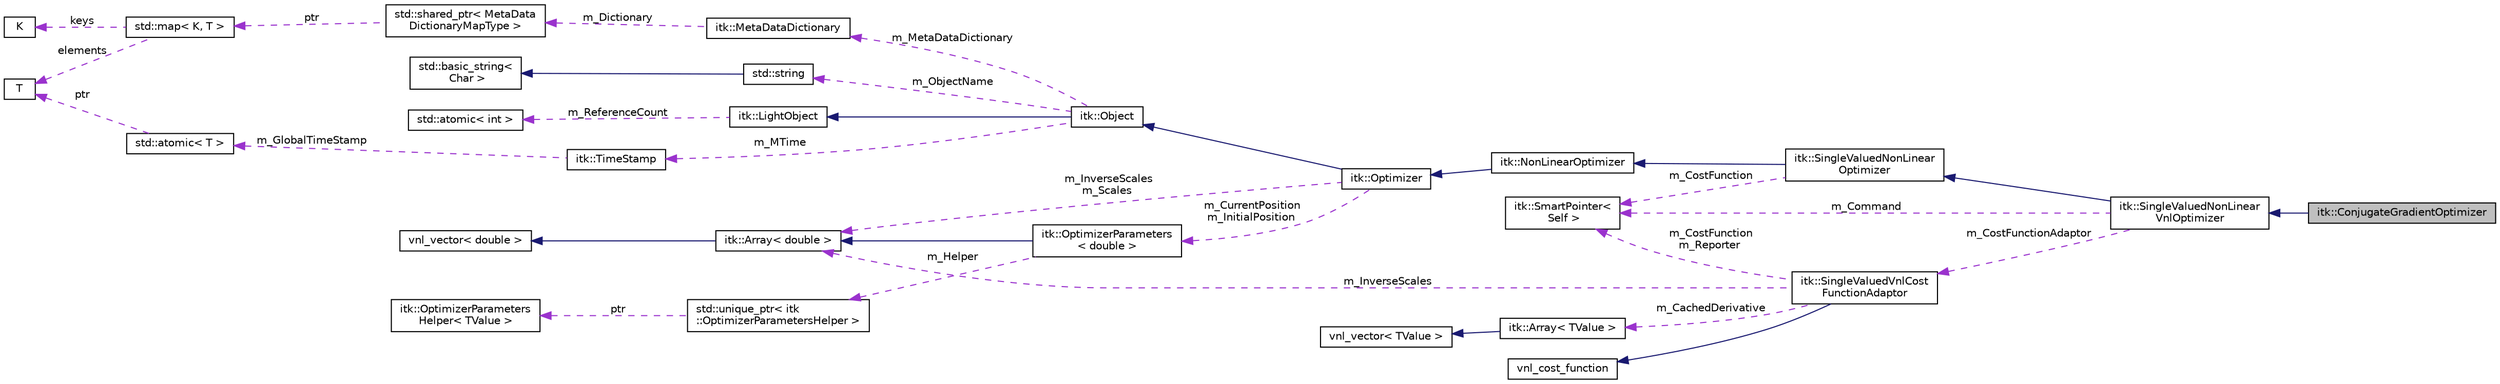 digraph "itk::ConjugateGradientOptimizer"
{
 // LATEX_PDF_SIZE
  edge [fontname="Helvetica",fontsize="10",labelfontname="Helvetica",labelfontsize="10"];
  node [fontname="Helvetica",fontsize="10",shape=record];
  rankdir="LR";
  Node1 [label="itk::ConjugateGradientOptimizer",height=0.2,width=0.4,color="black", fillcolor="grey75", style="filled", fontcolor="black",tooltip="Wrap of the vnl_conjugate_gradient."];
  Node2 -> Node1 [dir="back",color="midnightblue",fontsize="10",style="solid",fontname="Helvetica"];
  Node2 [label="itk::SingleValuedNonLinear\lVnlOptimizer",height=0.2,width=0.4,color="black", fillcolor="white", style="filled",URL="$classitk_1_1SingleValuedNonLinearVnlOptimizer.html",tooltip="This class is a base for the Optimization methods that optimize a single valued function."];
  Node3 -> Node2 [dir="back",color="midnightblue",fontsize="10",style="solid",fontname="Helvetica"];
  Node3 [label="itk::SingleValuedNonLinear\lOptimizer",height=0.2,width=0.4,color="black", fillcolor="white", style="filled",URL="$classitk_1_1SingleValuedNonLinearOptimizer.html",tooltip="This class is a base for the Optimization methods that optimize a single valued function."];
  Node4 -> Node3 [dir="back",color="midnightblue",fontsize="10",style="solid",fontname="Helvetica"];
  Node4 [label="itk::NonLinearOptimizer",height=0.2,width=0.4,color="black", fillcolor="white", style="filled",URL="$classitk_1_1NonLinearOptimizer.html",tooltip="Wrap of the vnl_nonlinear_minimizer to be adapted."];
  Node5 -> Node4 [dir="back",color="midnightblue",fontsize="10",style="solid",fontname="Helvetica"];
  Node5 [label="itk::Optimizer",height=0.2,width=0.4,color="black", fillcolor="white", style="filled",URL="$classitk_1_1Optimizer.html",tooltip="Generic representation for an optimization method."];
  Node6 -> Node5 [dir="back",color="midnightblue",fontsize="10",style="solid",fontname="Helvetica"];
  Node6 [label="itk::Object",height=0.2,width=0.4,color="black", fillcolor="white", style="filled",URL="$classitk_1_1Object.html",tooltip="Base class for most ITK classes."];
  Node7 -> Node6 [dir="back",color="midnightblue",fontsize="10",style="solid",fontname="Helvetica"];
  Node7 [label="itk::LightObject",height=0.2,width=0.4,color="black", fillcolor="white", style="filled",URL="$classitk_1_1LightObject.html",tooltip="Light weight base class for most itk classes."];
  Node8 -> Node7 [dir="back",color="darkorchid3",fontsize="10",style="dashed",label=" m_ReferenceCount" ,fontname="Helvetica"];
  Node8 [label="std::atomic\< int \>",height=0.2,width=0.4,color="black", fillcolor="white", style="filled",tooltip=" "];
  Node9 -> Node6 [dir="back",color="darkorchid3",fontsize="10",style="dashed",label=" m_MTime" ,fontname="Helvetica"];
  Node9 [label="itk::TimeStamp",height=0.2,width=0.4,color="black", fillcolor="white", style="filled",URL="$classitk_1_1TimeStamp.html",tooltip="Generate a unique, increasing time value."];
  Node10 -> Node9 [dir="back",color="darkorchid3",fontsize="10",style="dashed",label=" m_GlobalTimeStamp" ,fontname="Helvetica"];
  Node10 [label="std::atomic\< T \>",height=0.2,width=0.4,color="black", fillcolor="white", style="filled",tooltip=" "];
  Node11 -> Node10 [dir="back",color="darkorchid3",fontsize="10",style="dashed",label=" ptr" ,fontname="Helvetica"];
  Node11 [label="T",height=0.2,width=0.4,color="black", fillcolor="white", style="filled",tooltip=" "];
  Node12 -> Node6 [dir="back",color="darkorchid3",fontsize="10",style="dashed",label=" m_MetaDataDictionary" ,fontname="Helvetica"];
  Node12 [label="itk::MetaDataDictionary",height=0.2,width=0.4,color="black", fillcolor="white", style="filled",URL="$classitk_1_1MetaDataDictionary.html",tooltip="Provides a mechanism for storing a collection of arbitrary data types."];
  Node13 -> Node12 [dir="back",color="darkorchid3",fontsize="10",style="dashed",label=" m_Dictionary" ,fontname="Helvetica"];
  Node13 [label="std::shared_ptr\< MetaData\lDictionaryMapType \>",height=0.2,width=0.4,color="black", fillcolor="white", style="filled",tooltip=" "];
  Node14 -> Node13 [dir="back",color="darkorchid3",fontsize="10",style="dashed",label=" ptr" ,fontname="Helvetica"];
  Node14 [label="std::map\< K, T \>",height=0.2,width=0.4,color="black", fillcolor="white", style="filled",tooltip=" "];
  Node15 -> Node14 [dir="back",color="darkorchid3",fontsize="10",style="dashed",label=" keys" ,fontname="Helvetica"];
  Node15 [label="K",height=0.2,width=0.4,color="black", fillcolor="white", style="filled",tooltip=" "];
  Node11 -> Node14 [dir="back",color="darkorchid3",fontsize="10",style="dashed",label=" elements" ,fontname="Helvetica"];
  Node16 -> Node6 [dir="back",color="darkorchid3",fontsize="10",style="dashed",label=" m_ObjectName" ,fontname="Helvetica"];
  Node16 [label="std::string",height=0.2,width=0.4,color="black", fillcolor="white", style="filled",tooltip=" "];
  Node17 -> Node16 [dir="back",color="midnightblue",fontsize="10",style="solid",fontname="Helvetica"];
  Node17 [label="std::basic_string\<\l Char \>",height=0.2,width=0.4,color="black", fillcolor="white", style="filled",tooltip=" "];
  Node18 -> Node5 [dir="back",color="darkorchid3",fontsize="10",style="dashed",label=" m_CurrentPosition\nm_InitialPosition" ,fontname="Helvetica"];
  Node18 [label="itk::OptimizerParameters\l\< double \>",height=0.2,width=0.4,color="black", fillcolor="white", style="filled",URL="$classitk_1_1OptimizerParameters.html",tooltip=" "];
  Node19 -> Node18 [dir="back",color="midnightblue",fontsize="10",style="solid",fontname="Helvetica"];
  Node19 [label="itk::Array\< double \>",height=0.2,width=0.4,color="black", fillcolor="white", style="filled",URL="$classitk_1_1Array.html",tooltip=" "];
  Node20 -> Node19 [dir="back",color="midnightblue",fontsize="10",style="solid",fontname="Helvetica"];
  Node20 [label="vnl_vector\< double \>",height=0.2,width=0.4,color="black", fillcolor="white", style="filled",tooltip=" "];
  Node21 -> Node18 [dir="back",color="darkorchid3",fontsize="10",style="dashed",label=" m_Helper" ,fontname="Helvetica"];
  Node21 [label="std::unique_ptr\< itk\l::OptimizerParametersHelper \>",height=0.2,width=0.4,color="black", fillcolor="white", style="filled",tooltip=" "];
  Node22 -> Node21 [dir="back",color="darkorchid3",fontsize="10",style="dashed",label=" ptr" ,fontname="Helvetica"];
  Node22 [label="itk::OptimizerParameters\lHelper\< TValue \>",height=0.2,width=0.4,color="black", fillcolor="white", style="filled",URL="$classitk_1_1OptimizerParametersHelper.html",tooltip="Basic helper class to manage parameter data as an Array type, the default type."];
  Node19 -> Node5 [dir="back",color="darkorchid3",fontsize="10",style="dashed",label=" m_InverseScales\nm_Scales" ,fontname="Helvetica"];
  Node23 -> Node3 [dir="back",color="darkorchid3",fontsize="10",style="dashed",label=" m_CostFunction" ,fontname="Helvetica"];
  Node23 [label="itk::SmartPointer\<\l Self \>",height=0.2,width=0.4,color="black", fillcolor="white", style="filled",URL="$classitk_1_1SmartPointer.html",tooltip=" "];
  Node24 -> Node2 [dir="back",color="darkorchid3",fontsize="10",style="dashed",label=" m_CostFunctionAdaptor" ,fontname="Helvetica"];
  Node24 [label="itk::SingleValuedVnlCost\lFunctionAdaptor",height=0.2,width=0.4,color="black", fillcolor="white", style="filled",URL="$classitk_1_1SingleValuedVnlCostFunctionAdaptor.html",tooltip="This class is an Adaptor that allows to pass itk::SingleValuedCostFunctions to vnl_optimizers expecti..."];
  Node25 -> Node24 [dir="back",color="midnightblue",fontsize="10",style="solid",fontname="Helvetica"];
  Node25 [label="vnl_cost_function",height=0.2,width=0.4,color="black", fillcolor="white", style="filled",tooltip=" "];
  Node23 -> Node24 [dir="back",color="darkorchid3",fontsize="10",style="dashed",label=" m_CostFunction\nm_Reporter" ,fontname="Helvetica"];
  Node19 -> Node24 [dir="back",color="darkorchid3",fontsize="10",style="dashed",label=" m_InverseScales" ,fontname="Helvetica"];
  Node26 -> Node24 [dir="back",color="darkorchid3",fontsize="10",style="dashed",label=" m_CachedDerivative" ,fontname="Helvetica"];
  Node26 [label="itk::Array\< TValue \>",height=0.2,width=0.4,color="black", fillcolor="white", style="filled",URL="$classitk_1_1Array.html",tooltip="Array class with size defined at construction time."];
  Node27 -> Node26 [dir="back",color="midnightblue",fontsize="10",style="solid",fontname="Helvetica"];
  Node27 [label="vnl_vector\< TValue \>",height=0.2,width=0.4,color="black", fillcolor="white", style="filled",tooltip=" "];
  Node23 -> Node2 [dir="back",color="darkorchid3",fontsize="10",style="dashed",label=" m_Command" ,fontname="Helvetica"];
}
